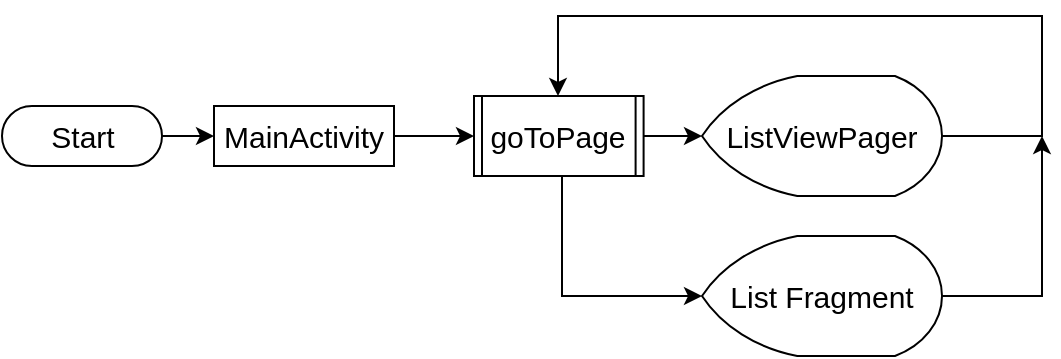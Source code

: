 <mxfile version="17.4.6" type="github">
  <diagram id="aeyHVWQ12FvOT8MV-mG0" name="Page-1">
    <mxGraphModel dx="1038" dy="1716" grid="1" gridSize="10" guides="1" tooltips="1" connect="1" arrows="1" fold="1" page="1" pageScale="1" pageWidth="827" pageHeight="1169" math="0" shadow="0">
      <root>
        <mxCell id="0" />
        <mxCell id="1" parent="0" />
        <mxCell id="Kz8-1iGb_U1skN-DLZXl-1" value="" style="edgeStyle=orthogonalEdgeStyle;rounded=0;orthogonalLoop=1;jettySize=auto;html=1;fontStyle=0;strokeWidth=1;fontFamily=Helvetica;fontSize=15;spacing=2;" edge="1" parent="1" source="Kz8-1iGb_U1skN-DLZXl-2" target="Kz8-1iGb_U1skN-DLZXl-3">
          <mxGeometry relative="1" as="geometry" />
        </mxCell>
        <mxCell id="Kz8-1iGb_U1skN-DLZXl-2" value="Start" style="html=1;dashed=0;whitespace=wrap;shape=mxgraph.dfd.start;fontStyle=0;strokeWidth=1;fontFamily=Helvetica;fontSize=15;spacing=2;" vertex="1" parent="1">
          <mxGeometry x="30" y="-1035" width="80" height="30" as="geometry" />
        </mxCell>
        <UserObject label="MainActivity" id="Kz8-1iGb_U1skN-DLZXl-3">
          <mxCell style="whiteSpace=wrap;html=1;dashed=0;fontStyle=0;strokeWidth=1;fontFamily=Helvetica;fontSize=15;spacing=2;" vertex="1" parent="1">
            <mxGeometry x="136" y="-1035" width="90" height="30" as="geometry" />
          </mxCell>
        </UserObject>
        <mxCell id="Kz8-1iGb_U1skN-DLZXl-4" style="edgeStyle=orthogonalEdgeStyle;rounded=0;orthogonalLoop=1;jettySize=auto;html=1;exitX=0.5;exitY=1;exitDx=0;exitDy=0;entryX=0;entryY=0.5;entryDx=0;entryDy=0;entryPerimeter=0;fontStyle=0;strokeWidth=1;fontFamily=Helvetica;fontSize=15;spacing=2;" edge="1" parent="1" target="Kz8-1iGb_U1skN-DLZXl-9">
          <mxGeometry relative="1" as="geometry">
            <mxPoint x="349.94" y="-899.36" as="targetPoint" />
            <Array as="points">
              <mxPoint x="310" y="-1000" />
              <mxPoint x="310" y="-940" />
            </Array>
            <mxPoint x="308" y="-1000" as="sourcePoint" />
          </mxGeometry>
        </mxCell>
        <mxCell id="Kz8-1iGb_U1skN-DLZXl-5" style="edgeStyle=orthogonalEdgeStyle;rounded=0;orthogonalLoop=1;jettySize=auto;html=1;exitX=1;exitY=0.5;exitDx=0;exitDy=0;entryX=0;entryY=0.5;entryDx=0;entryDy=0;entryPerimeter=0;fontStyle=0;strokeWidth=1;fontFamily=Helvetica;fontSize=15;spacing=2;" edge="1" parent="1" source="Kz8-1iGb_U1skN-DLZXl-21" target="Kz8-1iGb_U1skN-DLZXl-7">
          <mxGeometry relative="1" as="geometry">
            <mxPoint x="356" y="-1020" as="sourcePoint" />
          </mxGeometry>
        </mxCell>
        <mxCell id="Kz8-1iGb_U1skN-DLZXl-6" value="" style="edgeStyle=orthogonalEdgeStyle;rounded=0;orthogonalLoop=1;jettySize=auto;html=1;fontStyle=0;strokeWidth=1;fontFamily=Helvetica;fontSize=15;spacing=2;entryX=0.5;entryY=0;entryDx=0;entryDy=0;" edge="1" parent="1" source="Kz8-1iGb_U1skN-DLZXl-7" target="Kz8-1iGb_U1skN-DLZXl-21">
          <mxGeometry relative="1" as="geometry">
            <mxPoint x="310" y="-1040" as="targetPoint" />
            <Array as="points">
              <mxPoint x="550" y="-1020" />
              <mxPoint x="550" y="-1080" />
              <mxPoint x="308" y="-1080" />
              <mxPoint x="308" y="-1040" />
            </Array>
          </mxGeometry>
        </mxCell>
        <UserObject label="&lt;span style=&quot;font-size: 15px&quot;&gt;ListViewPager&lt;/span&gt;" id="Kz8-1iGb_U1skN-DLZXl-7">
          <mxCell style="strokeWidth=1;html=1;shape=mxgraph.flowchart.display;whiteSpace=wrap;fontStyle=0;fontFamily=Helvetica;fontSize=15;spacing=2;" vertex="1" parent="1">
            <mxGeometry x="380" y="-1050" width="120" height="60" as="geometry" />
          </mxCell>
        </UserObject>
        <mxCell id="Kz8-1iGb_U1skN-DLZXl-8" value="" style="edgeStyle=orthogonalEdgeStyle;rounded=0;orthogonalLoop=1;jettySize=auto;html=1;fontStyle=0;strokeWidth=1;fontFamily=Helvetica;fontSize=15;spacing=2;" edge="1" parent="1" source="Kz8-1iGb_U1skN-DLZXl-9">
          <mxGeometry relative="1" as="geometry">
            <mxPoint x="550" y="-1020" as="targetPoint" />
            <Array as="points">
              <mxPoint x="550" y="-940" />
            </Array>
          </mxGeometry>
        </mxCell>
        <UserObject label="&lt;span style=&quot;font-size: 15px;&quot;&gt;List Fragment&lt;/span&gt;" id="Kz8-1iGb_U1skN-DLZXl-9">
          <mxCell style="strokeWidth=1;html=1;shape=mxgraph.flowchart.display;whiteSpace=wrap;fontStyle=0;fontFamily=Helvetica;fontSize=15;spacing=2;" vertex="1" parent="1">
            <mxGeometry x="380" y="-970" width="120" height="60" as="geometry" />
          </mxCell>
        </UserObject>
        <mxCell id="Kz8-1iGb_U1skN-DLZXl-12" style="edgeStyle=orthogonalEdgeStyle;rounded=0;orthogonalLoop=1;jettySize=auto;html=1;entryX=0;entryY=0.5;entryDx=0;entryDy=0;fontStyle=0;strokeWidth=1;exitX=1;exitY=0.5;exitDx=0;exitDy=0;fontFamily=Helvetica;fontSize=15;spacing=2;" edge="1" parent="1" source="Kz8-1iGb_U1skN-DLZXl-3" target="Kz8-1iGb_U1skN-DLZXl-21">
          <mxGeometry relative="1" as="geometry">
            <mxPoint x="180" y="-1020" as="sourcePoint" />
            <Array as="points" />
            <mxPoint x="260" y="-1020" as="targetPoint" />
          </mxGeometry>
        </mxCell>
        <mxCell id="Kz8-1iGb_U1skN-DLZXl-13" value="" style="edgeStyle=orthogonalEdgeStyle;rounded=0;orthogonalLoop=1;jettySize=auto;html=1;fontFamily=Helvetica;fontSize=15;strokeWidth=1;strokeColor=none;" edge="1" parent="1" target="Kz8-1iGb_U1skN-DLZXl-3">
          <mxGeometry relative="1" as="geometry">
            <mxPoint x="181" y="-1070" as="sourcePoint" />
          </mxGeometry>
        </mxCell>
        <UserObject label="&lt;span&gt;goToPage&lt;/span&gt;" id="Kz8-1iGb_U1skN-DLZXl-21">
          <mxCell style="shape=process;whiteSpace=wrap;html=1;backgroundOutline=1;labelBackgroundColor=none;labelBorderColor=none;fontFamily=Helvetica;fontSize=15;fontColor=#000000;strokeWidth=1;fillColor=#FFFFFF;gradientColor=none;size=0.05;" vertex="1" parent="1">
            <mxGeometry x="266" y="-1040" width="84.8" height="40" as="geometry" />
          </mxCell>
        </UserObject>
      </root>
    </mxGraphModel>
  </diagram>
</mxfile>
